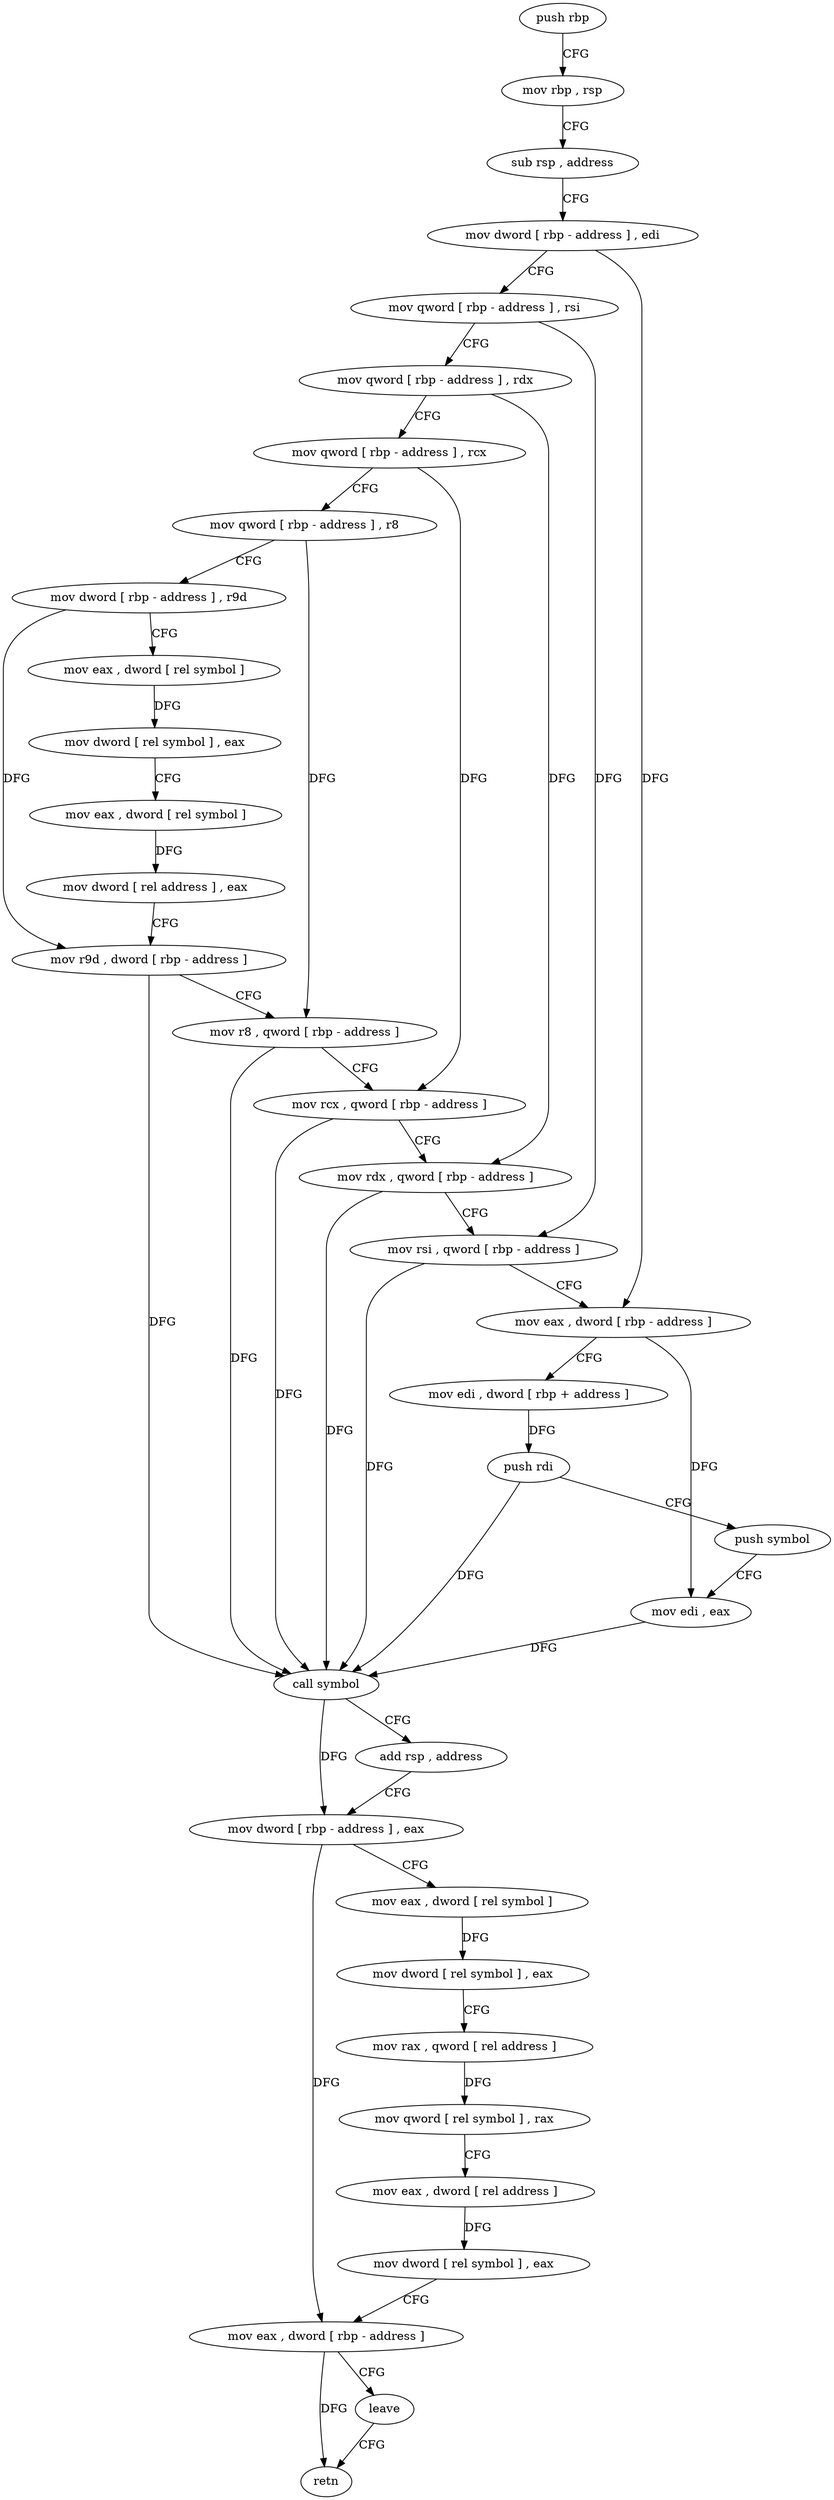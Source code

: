 digraph "func" {
"4206889" [label = "push rbp" ]
"4206890" [label = "mov rbp , rsp" ]
"4206893" [label = "sub rsp , address" ]
"4206897" [label = "mov dword [ rbp - address ] , edi" ]
"4206900" [label = "mov qword [ rbp - address ] , rsi" ]
"4206904" [label = "mov qword [ rbp - address ] , rdx" ]
"4206908" [label = "mov qword [ rbp - address ] , rcx" ]
"4206912" [label = "mov qword [ rbp - address ] , r8" ]
"4206916" [label = "mov dword [ rbp - address ] , r9d" ]
"4206920" [label = "mov eax , dword [ rel symbol ]" ]
"4206926" [label = "mov dword [ rel symbol ] , eax" ]
"4206932" [label = "mov eax , dword [ rel symbol ]" ]
"4206938" [label = "mov dword [ rel address ] , eax" ]
"4206944" [label = "mov r9d , dword [ rbp - address ]" ]
"4206948" [label = "mov r8 , qword [ rbp - address ]" ]
"4206952" [label = "mov rcx , qword [ rbp - address ]" ]
"4206956" [label = "mov rdx , qword [ rbp - address ]" ]
"4206960" [label = "mov rsi , qword [ rbp - address ]" ]
"4206964" [label = "mov eax , dword [ rbp - address ]" ]
"4206967" [label = "mov edi , dword [ rbp + address ]" ]
"4206970" [label = "push rdi" ]
"4206971" [label = "push symbol" ]
"4206976" [label = "mov edi , eax" ]
"4206978" [label = "call symbol" ]
"4206983" [label = "add rsp , address" ]
"4206987" [label = "mov dword [ rbp - address ] , eax" ]
"4206990" [label = "mov eax , dword [ rel symbol ]" ]
"4206996" [label = "mov dword [ rel symbol ] , eax" ]
"4207002" [label = "mov rax , qword [ rel address ]" ]
"4207009" [label = "mov qword [ rel symbol ] , rax" ]
"4207016" [label = "mov eax , dword [ rel address ]" ]
"4207022" [label = "mov dword [ rel symbol ] , eax" ]
"4207028" [label = "mov eax , dword [ rbp - address ]" ]
"4207031" [label = "leave" ]
"4207032" [label = "retn" ]
"4206889" -> "4206890" [ label = "CFG" ]
"4206890" -> "4206893" [ label = "CFG" ]
"4206893" -> "4206897" [ label = "CFG" ]
"4206897" -> "4206900" [ label = "CFG" ]
"4206897" -> "4206964" [ label = "DFG" ]
"4206900" -> "4206904" [ label = "CFG" ]
"4206900" -> "4206960" [ label = "DFG" ]
"4206904" -> "4206908" [ label = "CFG" ]
"4206904" -> "4206956" [ label = "DFG" ]
"4206908" -> "4206912" [ label = "CFG" ]
"4206908" -> "4206952" [ label = "DFG" ]
"4206912" -> "4206916" [ label = "CFG" ]
"4206912" -> "4206948" [ label = "DFG" ]
"4206916" -> "4206920" [ label = "CFG" ]
"4206916" -> "4206944" [ label = "DFG" ]
"4206920" -> "4206926" [ label = "DFG" ]
"4206926" -> "4206932" [ label = "CFG" ]
"4206932" -> "4206938" [ label = "DFG" ]
"4206938" -> "4206944" [ label = "CFG" ]
"4206944" -> "4206948" [ label = "CFG" ]
"4206944" -> "4206978" [ label = "DFG" ]
"4206948" -> "4206952" [ label = "CFG" ]
"4206948" -> "4206978" [ label = "DFG" ]
"4206952" -> "4206956" [ label = "CFG" ]
"4206952" -> "4206978" [ label = "DFG" ]
"4206956" -> "4206960" [ label = "CFG" ]
"4206956" -> "4206978" [ label = "DFG" ]
"4206960" -> "4206964" [ label = "CFG" ]
"4206960" -> "4206978" [ label = "DFG" ]
"4206964" -> "4206967" [ label = "CFG" ]
"4206964" -> "4206976" [ label = "DFG" ]
"4206967" -> "4206970" [ label = "DFG" ]
"4206970" -> "4206971" [ label = "CFG" ]
"4206970" -> "4206978" [ label = "DFG" ]
"4206971" -> "4206976" [ label = "CFG" ]
"4206976" -> "4206978" [ label = "DFG" ]
"4206978" -> "4206983" [ label = "CFG" ]
"4206978" -> "4206987" [ label = "DFG" ]
"4206983" -> "4206987" [ label = "CFG" ]
"4206987" -> "4206990" [ label = "CFG" ]
"4206987" -> "4207028" [ label = "DFG" ]
"4206990" -> "4206996" [ label = "DFG" ]
"4206996" -> "4207002" [ label = "CFG" ]
"4207002" -> "4207009" [ label = "DFG" ]
"4207009" -> "4207016" [ label = "CFG" ]
"4207016" -> "4207022" [ label = "DFG" ]
"4207022" -> "4207028" [ label = "CFG" ]
"4207028" -> "4207031" [ label = "CFG" ]
"4207028" -> "4207032" [ label = "DFG" ]
"4207031" -> "4207032" [ label = "CFG" ]
}
